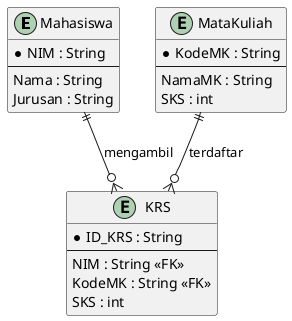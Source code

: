 @startuml

entity "Mahasiswa" as Mahasiswa {
    * NIM : String
    --
    Nama : String
    Jurusan : String
}

entity "MataKuliah" as MataKuliah {
    * KodeMK : String
    --
    NamaMK : String
    SKS : int
}

entity "KRS" as KRS {
    * ID_KRS : String
    --
    NIM : String <<FK>>
    KodeMK : String <<FK>>
    SKS : int
}

Mahasiswa ||--o{ KRS : "mengambil"
MataKuliah ||--o{ KRS : "terdaftar"

@enduml
